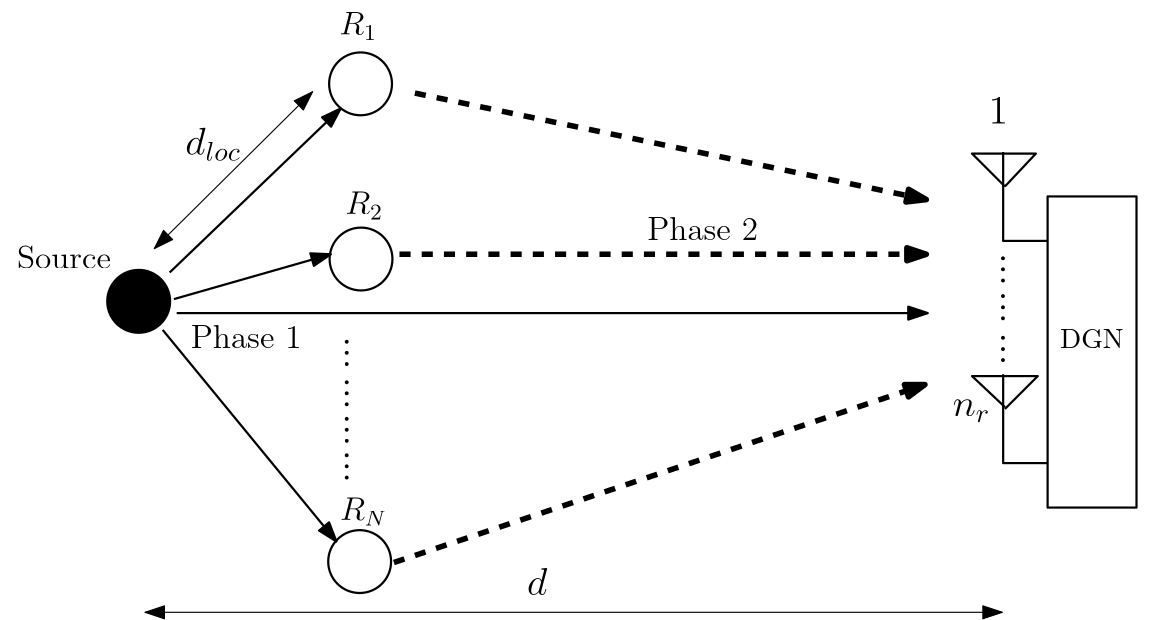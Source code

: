 <?xml version="1.0"?>
<!DOCTYPE ipe SYSTEM "ipe.dtd">
<ipe version="70005" creator="Ipe 7.1.5">
<info created="D:20160506115333" modified="D:20160604141928"/>
<ipestyle name="basic">
<symbol name="arrow/arc(spx)">
<path stroke="sym-stroke" fill="sym-stroke" pen="sym-pen">
0 0 m
-1 0.333 l
-1 -0.333 l
h
</path>
</symbol>
<symbol name="arrow/farc(spx)">
<path stroke="sym-stroke" fill="white" pen="sym-pen">
0 0 m
-1 0.333 l
-1 -0.333 l
h
</path>
</symbol>
<symbol name="mark/circle(sx)" transformations="translations">
<path fill="sym-stroke">
0.6 0 0 0.6 0 0 e
0.4 0 0 0.4 0 0 e
</path>
</symbol>
<symbol name="mark/disk(sx)" transformations="translations">
<path fill="sym-stroke">
0.6 0 0 0.6 0 0 e
</path>
</symbol>
<symbol name="mark/fdisk(sfx)" transformations="translations">
<group>
<path fill="sym-fill">
0.5 0 0 0.5 0 0 e
</path>
<path fill="sym-stroke" fillrule="eofill">
0.6 0 0 0.6 0 0 e
0.4 0 0 0.4 0 0 e
</path>
</group>
</symbol>
<symbol name="mark/box(sx)" transformations="translations">
<path fill="sym-stroke" fillrule="eofill">
-0.6 -0.6 m
0.6 -0.6 l
0.6 0.6 l
-0.6 0.6 l
h
-0.4 -0.4 m
0.4 -0.4 l
0.4 0.4 l
-0.4 0.4 l
h
</path>
</symbol>
<symbol name="mark/square(sx)" transformations="translations">
<path fill="sym-stroke">
-0.6 -0.6 m
0.6 -0.6 l
0.6 0.6 l
-0.6 0.6 l
h
</path>
</symbol>
<symbol name="mark/fsquare(sfx)" transformations="translations">
<group>
<path fill="sym-fill">
-0.5 -0.5 m
0.5 -0.5 l
0.5 0.5 l
-0.5 0.5 l
h
</path>
<path fill="sym-stroke" fillrule="eofill">
-0.6 -0.6 m
0.6 -0.6 l
0.6 0.6 l
-0.6 0.6 l
h
-0.4 -0.4 m
0.4 -0.4 l
0.4 0.4 l
-0.4 0.4 l
h
</path>
</group>
</symbol>
<symbol name="mark/cross(sx)" transformations="translations">
<group>
<path fill="sym-stroke">
-0.43 -0.57 m
0.57 0.43 l
0.43 0.57 l
-0.57 -0.43 l
h
</path>
<path fill="sym-stroke">
-0.43 0.57 m
0.57 -0.43 l
0.43 -0.57 l
-0.57 0.43 l
h
</path>
</group>
</symbol>
<symbol name="arrow/fnormal(spx)">
<path stroke="sym-stroke" fill="white" pen="sym-pen">
0 0 m
-1 0.333 l
-1 -0.333 l
h
</path>
</symbol>
<symbol name="arrow/pointed(spx)">
<path stroke="sym-stroke" fill="sym-stroke" pen="sym-pen">
0 0 m
-1 0.333 l
-0.8 0 l
-1 -0.333 l
h
</path>
</symbol>
<symbol name="arrow/fpointed(spx)">
<path stroke="sym-stroke" fill="white" pen="sym-pen">
0 0 m
-1 0.333 l
-0.8 0 l
-1 -0.333 l
h
</path>
</symbol>
<symbol name="arrow/linear(spx)">
<path stroke="sym-stroke" pen="sym-pen">
-1 0.333 m
0 0 l
-1 -0.333 l
</path>
</symbol>
<symbol name="arrow/fdouble(spx)">
<path stroke="sym-stroke" fill="white" pen="sym-pen">
0 0 m
-1 0.333 l
-1 -0.333 l
h
-1 0 m
-2 0.333 l
-2 -0.333 l
h
</path>
</symbol>
<symbol name="arrow/double(spx)">
<path stroke="sym-stroke" fill="sym-stroke" pen="sym-pen">
0 0 m
-1 0.333 l
-1 -0.333 l
h
-1 0 m
-2 0.333 l
-2 -0.333 l
h
</path>
</symbol>
<pen name="heavier" value="0.8"/>
<pen name="fat" value="1.2"/>
<pen name="ultrafat" value="2"/>
<symbolsize name="large" value="5"/>
<symbolsize name="small" value="2"/>
<symbolsize name="tiny" value="1.1"/>
<arrowsize name="large" value="10"/>
<arrowsize name="small" value="5"/>
<arrowsize name="tiny" value="3"/>
<color name="red" value="1 0 0"/>
<color name="green" value="0 1 0"/>
<color name="blue" value="0 0 1"/>
<color name="yellow" value="1 1 0"/>
<color name="orange" value="1 0.647 0"/>
<color name="gold" value="1 0.843 0"/>
<color name="purple" value="0.627 0.125 0.941"/>
<color name="gray" value="0.745"/>
<color name="brown" value="0.647 0.165 0.165"/>
<color name="navy" value="0 0 0.502"/>
<color name="pink" value="1 0.753 0.796"/>
<color name="seagreen" value="0.18 0.545 0.341"/>
<color name="turquoise" value="0.251 0.878 0.816"/>
<color name="violet" value="0.933 0.51 0.933"/>
<color name="darkblue" value="0 0 0.545"/>
<color name="darkcyan" value="0 0.545 0.545"/>
<color name="darkgray" value="0.663"/>
<color name="darkgreen" value="0 0.392 0"/>
<color name="darkmagenta" value="0.545 0 0.545"/>
<color name="darkorange" value="1 0.549 0"/>
<color name="darkred" value="0.545 0 0"/>
<color name="lightblue" value="0.678 0.847 0.902"/>
<color name="lightcyan" value="0.878 1 1"/>
<color name="lightgray" value="0.827"/>
<color name="lightgreen" value="0.565 0.933 0.565"/>
<color name="lightyellow" value="1 1 0.878"/>
<dashstyle name="dashed" value="[4] 0"/>
<dashstyle name="dotted" value="[1 3] 0"/>
<dashstyle name="dash dotted" value="[4 2 1 2] 0"/>
<dashstyle name="dash dot dotted" value="[4 2 1 2 1 2] 0"/>
<textsize name="large" value="\large"/>
<textsize name="Large" value="\Large"/>
<textsize name="LARGE" value="\LARGE"/>
<textsize name="huge" value="\huge"/>
<textsize name="Huge" value="\Huge"/>
<textsize name="small" value="\small"/>
<textsize name="footnote" value="\footnotesize"/>
<textsize name="tiny" value="\tiny"/>
<textstyle name="center" begin="\begin{center}" end="\end{center}"/>
<textstyle name="itemize" begin="\begin{itemize}" end="\end{itemize}"/>
<textstyle name="item" begin="\begin{itemize}\item{}" end="\end{itemize}"/>
<gridsize name="4 pts" value="4"/>
<gridsize name="8 pts (~3 mm)" value="8"/>
<gridsize name="16 pts (~6 mm)" value="16"/>
<gridsize name="32 pts (~12 mm)" value="32"/>
<gridsize name="10 pts (~3.5 mm)" value="10"/>
<gridsize name="20 pts (~7 mm)" value="20"/>
<gridsize name="14 pts (~5 mm)" value="14"/>
<gridsize name="28 pts (~10 mm)" value="28"/>
<gridsize name="56 pts (~20 mm)" value="56"/>
<anglesize name="90 deg" value="90"/>
<anglesize name="60 deg" value="60"/>
<anglesize name="45 deg" value="45"/>
<anglesize name="30 deg" value="30"/>
<anglesize name="22.5 deg" value="22.5"/>
<tiling name="falling" angle="-60" step="4" width="1"/>
<tiling name="rising" angle="30" step="4" width="1"/>
</ipestyle>
<page>
<layer name="alpha"/>
<view layers="alpha" active="alpha"/>
<path layer="alpha" matrix="1 0 0 1 28.2478 -43.885" stroke="black" fill="black" pen="heavier">
11.3137 0 0 11.3137 88 776 e
</path>
<path matrix="1 0 0 1 108.122 34.4079" stroke="black" pen="heavier">
11.3137 0 0 11.3137 88 776 e
</path>
<path matrix="1 0 0 1 108.292 -28.6564" stroke="black" pen="heavier">
11.3137 0 0 11.3137 88 776 e
</path>
<path matrix="1 0 0 1 107.795 -137.574" stroke="black" pen="heavier">
11.3137 0 0 11.3137 88 776 e
</path>
<path matrix="1 0 0 1 27.4602 1.87609" stroke="black" pen="heavier">
416 768 m
416 656 l
448 656 l
448 768 l
h
</path>
<path matrix="1 0 0 1 -4.53983 -14.1239" stroke="black" pen="heavier">
448 768 m
432 768 l
432 800 l
</path>
<path matrix="1 0 0 1 -4.53983 -14.1239" stroke="black" pen="heavier">
448 688 m
432 688 l
432 720 l
</path>
<path matrix="1 0 0 1 -4.53983 -14.1239" stroke="black" pen="heavier">
432.623 787.583 m
420.783 799.423 l
443.767 799.423 l
432.623 787.583 l
</path>
<path matrix="1 0 0 1 -4.53983 -14.1239" stroke="black" pen="heavier">
432.623 708.18 m
420.783 719.324 l
444.464 719.324 l
432.623 707.484 l
</path>
<text matrix="1 0 0 1 7.20883 -42.6341" transformations="translations" pos="65.2154 786.573" stroke="black" type="label" width="33.817" height="8.169" depth="0" valign="baseline" size="large">Source</text>
<text matrix="1 0 0 1 11.0974 15.6372" transformations="translations" pos="177.354 812.344" stroke="black" type="label" width="13.642" height="8.173" depth="1.79" valign="baseline" size="large">$R_1$</text>
<text matrix="1 0 0 1 -0.0133132 44.3701" transformations="translations" pos="190.588 719.011" stroke="black" type="label" width="13.642" height="8.173" depth="1.79" valign="baseline" size="large">$R_2$</text>
<text matrix="1 0 0 1 59.4218 13.5938" transformations="translations" pos="129.294 639.609" stroke="black" type="label" width="16.979" height="8.173" depth="1.79" valign="baseline" size="large">$R_N$</text>
<text matrix="1 0 0 1 -9.83488 -3.86991" transformations="translations" pos="432 800" stroke="black" type="label" width="7.024" height="9.245" depth="0" valign="baseline" size="Large">1</text>
<text matrix="1 0 0 1 -9.10285 8.62473" transformations="translations" pos="418.347 682.096" stroke="black" type="label" width="13.655" height="6.179" depth="2.15" valign="baseline" size="Large">$n_r$</text>
<text matrix="1 0 0 1 24.4226 -51.1935" transformations="translations" pos="274.865 805.378" stroke="black" type="label" width="39.896" height="8.302" depth="0" valign="baseline" size="large">Phase 2</text>
<text matrix="1 0 0 1 64.8617 2.59115" transformations="translations" pos="70.091 712.742" stroke="black" type="label" width="39.896" height="8.302" depth="0" valign="baseline" size="large">Phase 1</text>
<text matrix="1 0 0 1 -14.291 -35.7158" transformations="translations" pos="462.227 751.051" stroke="black" type="label" width="22.9" height="6.808" depth="0" valign="baseline">DGN</text>
<path matrix="0.925074 0 0 640.5 25.9764 -391650.86" stroke="black" arrow="normal/normal" rarrow="normal/normal">
100.041 612.445 m
433.67 612.445 l
</path>
<text matrix="1 0 0 1 -4.87558 22.2884" transformations="translations" pos="260.935 604.087" stroke="black" type="label" width="7.299" height="9.963" depth="0" valign="baseline" size="Large">$d$</text>
<text matrix="0.991897 -0.127043 0.127043 0.991897 -90.4673 2.90844" transformations="translations" pos="122.329 803.985" stroke="black" type="label" width="20.107" height="9.965" depth="2.15" valign="baseline" size="Large">$d_{loc}$</text>
<path stroke="black" pen="heavier" arrow="normal/normal">
127.407 742.507 m
188.947 801.524 l
</path>
<path stroke="black" pen="heavier" arrow="normal/normal">
124.884 721.825 m
187.433 645.657 l
</path>
<path stroke="black" pen="heavier" arrow="normal/normal">
128.92 732.922 m
185.416 749.064 l
</path>
<path matrix="0.990758 0 0 2 3.69964 -727.878" stroke="black" pen="heavier" arrow="normal/normal">
127.407 727.878 m
400.301 727.878 l
</path>
<path stroke="black" dash="dashed" pen="ultrafat" arrow="normal/normal">
215.681 807.073 m
399.796 768.737 l
</path>
<path stroke="black" dash="dashed" pen="ultrafat" arrow="normal/normal">
208.115 638.09 m
399.292 702.152 l
</path>
<path matrix="1 0 0 1 0 4.53983" stroke="black" dash="dashed" pen="ultrafat" arrow="normal/normal">
210.132 744.524 m
399.796 744.524 l
</path>
<path stroke="black" arrow="normal/normal" rarrow="normal/normal">
121.858 751.082 m
178.858 807.577 l
</path>
<text matrix="1 0 0 1 157.808 33.3462" transformations="translations" pos="267.398 705.586" stroke="black" type="label" width="4.298" height="15.359" depth="0" valign="baseline" size="LARGE">$\vdots$</text>
<text matrix="1 0 0 1 126.34 16.4383" transformations="translations" pos="298.866 708.874" stroke="black" type="label" width="4.298" height="15.359" depth="0" valign="baseline" size="LARGE">$\vdots$</text>
<text matrix="1 0 0 1 123.992 -4.22699" transformations="translations" pos="301.214 714.51" stroke="black" type="label" width="4.298" height="15.359" depth="0" valign="baseline" size="LARGE">$\vdots$</text>
<text matrix="1 0 0 1 -78.4342 -11.272" transformations="translations" pos="267.398 705.586" stroke="black" type="label" width="4.298" height="15.359" depth="0" valign="baseline" size="LARGE">$\vdots$</text>
<text matrix="1 0 0 1 -109.902 -27.7103" transformations="translations" pos="298.866 708.874" stroke="black" type="label" width="4.298" height="15.359" depth="0" valign="baseline" size="LARGE">$\vdots$</text>
<text matrix="1 0 0 1 -112.25 -46.4969" transformations="translations" pos="301.214 714.51" stroke="black" type="label" width="4.298" height="15.359" depth="0" valign="baseline" size="LARGE">$\vdots$</text>
<text matrix="1 0 0 1 -78.4342 3.28766" transformations="translations" pos="267.398 705.586" stroke="black" type="label" width="4.298" height="15.359" depth="0" valign="baseline" size="LARGE">$\vdots$</text>
<text transformations="translations" pos="67.3209 746.447" stroke="white" type="label" width="6.188" height="2.032" depth="0" valign="baseline" size="Huge">.</text>
<text transformations="translations" pos="196.479 837.562" stroke="white" type="label" width="6.188" height="2.032" depth="0" valign="baseline" size="Huge">.</text>
<text transformations="translations" pos="478.748 724.373" stroke="white" type="label" width="6.188" height="2.032" depth="0" valign="baseline" size="Huge">.</text>
</page>
</ipe>
